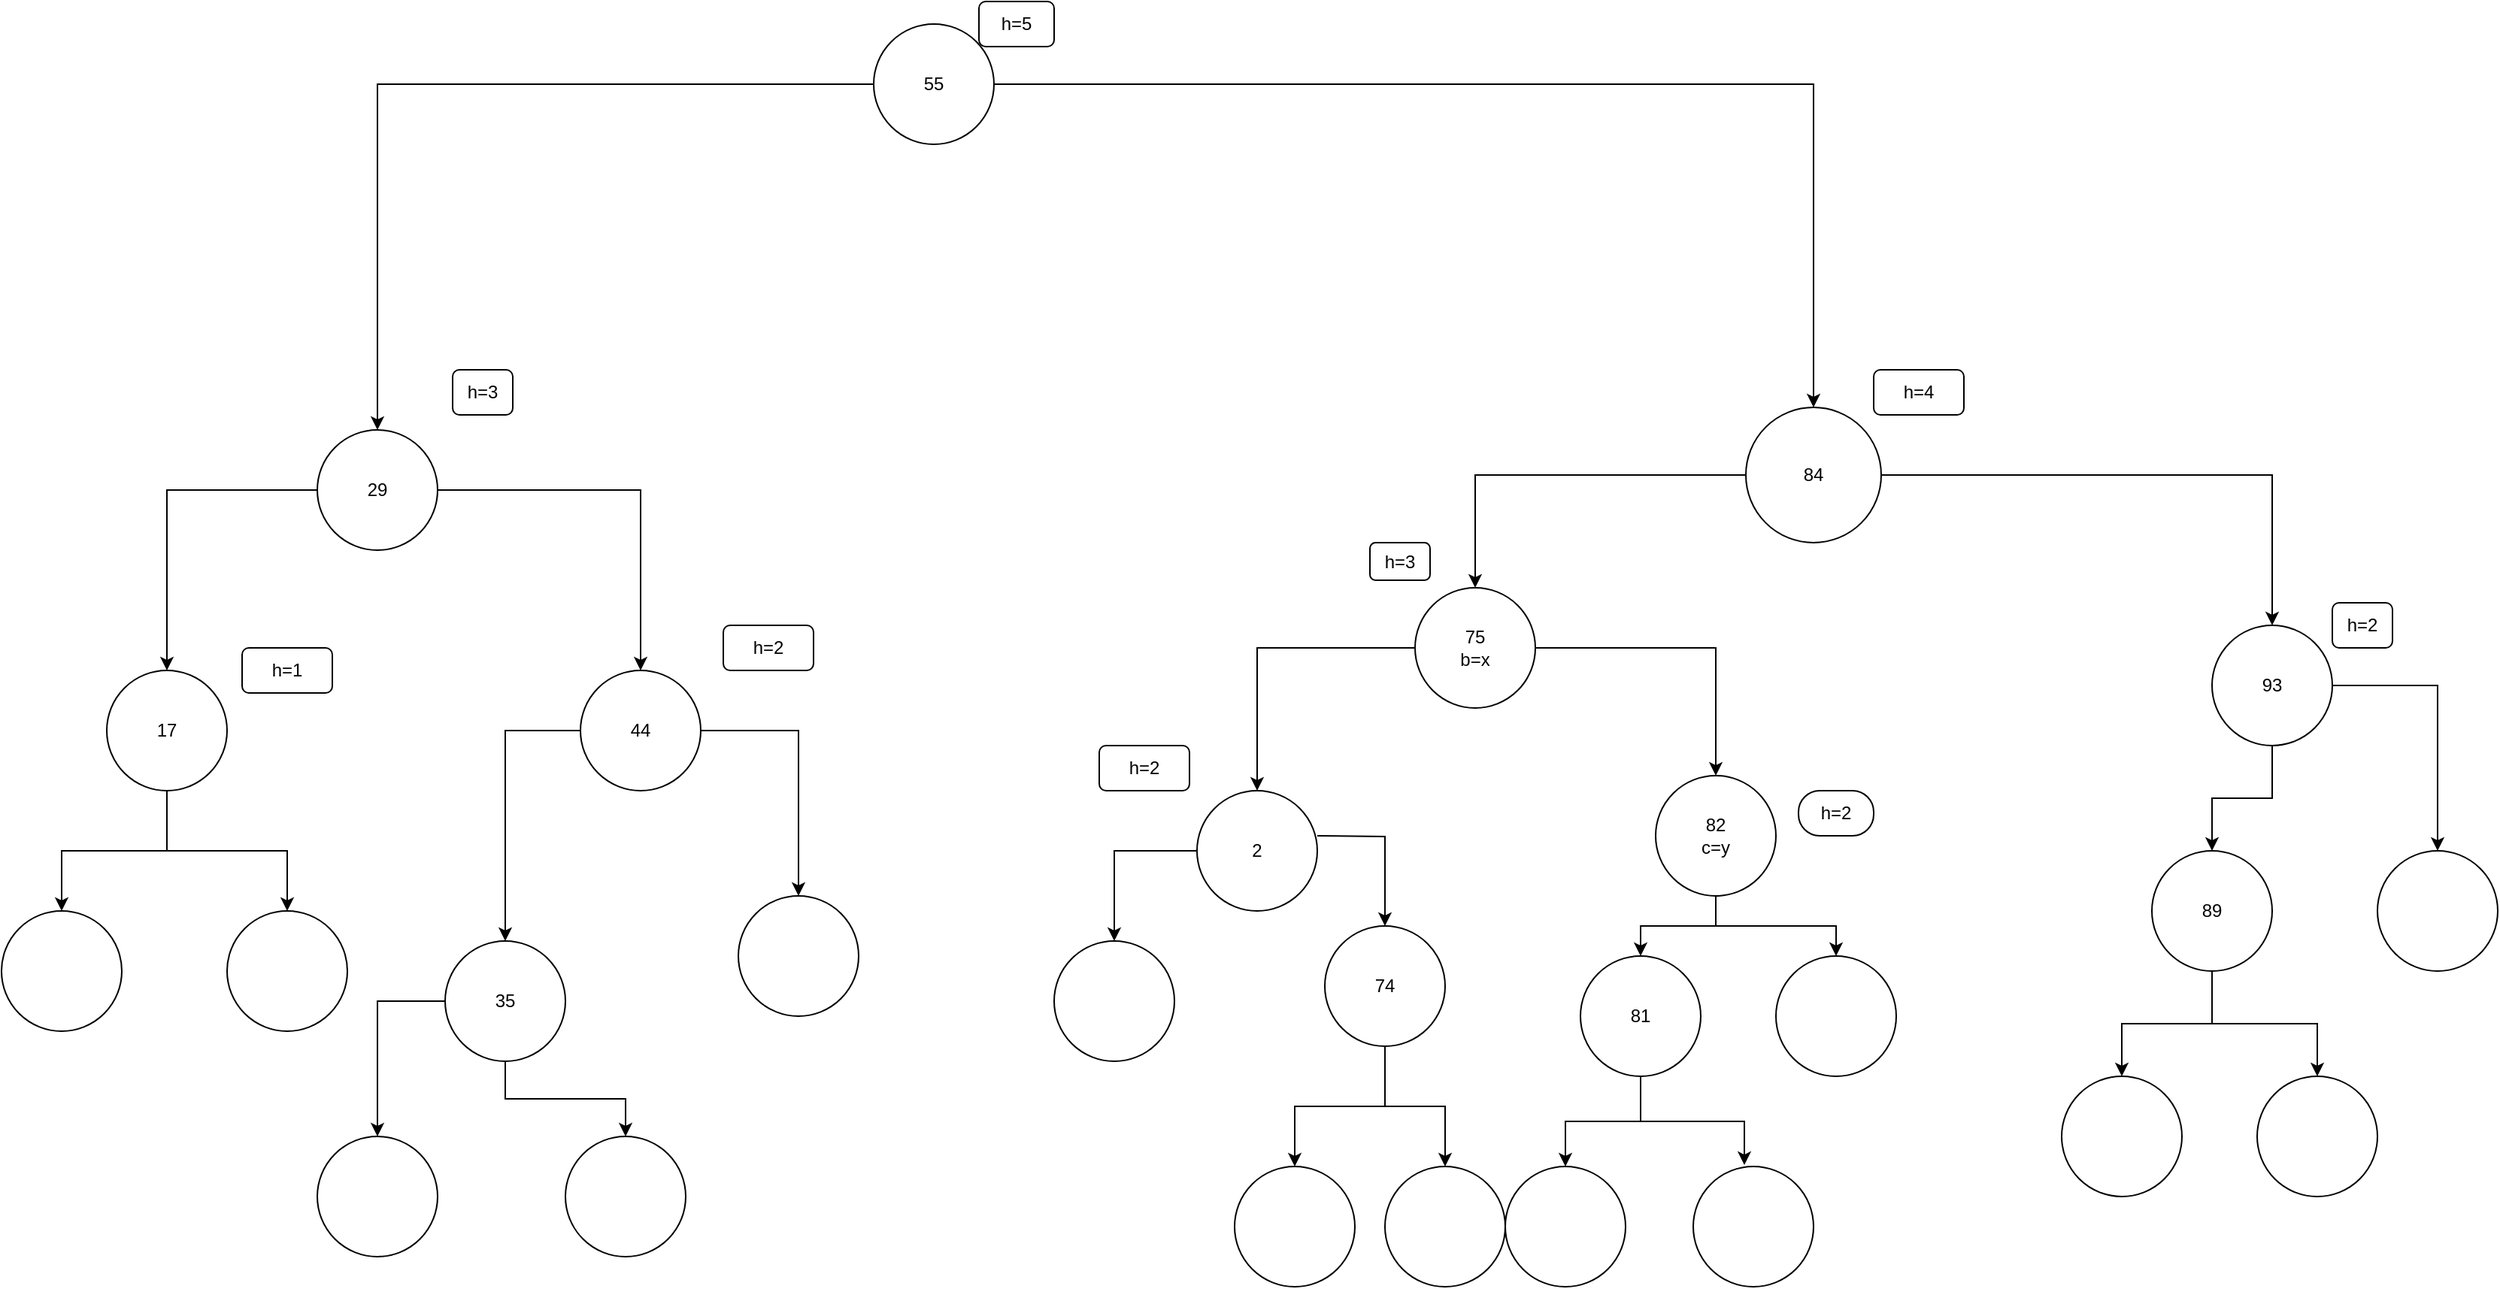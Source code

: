 <mxfile version="12.2.6" type="device" pages="1"><diagram id="rSM5MQSl2VUkAbih-8xd" name="Page-1"><mxGraphModel dx="1342" dy="1781" grid="1" gridSize="10" guides="1" tooltips="1" connect="1" arrows="1" fold="1" page="1" pageScale="1" pageWidth="850" pageHeight="1100" math="0" shadow="0"><root><mxCell id="0"/><mxCell id="1" parent="0"/><mxCell id="3jagtBA_lA7GFdcZ6Sih-13" value="" style="edgeStyle=orthogonalEdgeStyle;rounded=0;orthogonalLoop=1;jettySize=auto;html=1;entryX=0.5;entryY=0;entryDx=0;entryDy=0;" parent="1" source="3jagtBA_lA7GFdcZ6Sih-1" target="3jagtBA_lA7GFdcZ6Sih-2" edge="1"><mxGeometry relative="1" as="geometry"><mxPoint x="280" y="180" as="targetPoint"/></mxGeometry></mxCell><mxCell id="3jagtBA_lA7GFdcZ6Sih-46" value="" style="edgeStyle=orthogonalEdgeStyle;rounded=0;orthogonalLoop=1;jettySize=auto;html=1;entryX=0.5;entryY=0;entryDx=0;entryDy=0;" parent="1" source="3jagtBA_lA7GFdcZ6Sih-1" target="3jagtBA_lA7GFdcZ6Sih-30" edge="1"><mxGeometry relative="1" as="geometry"><mxPoint x="710" y="-30" as="targetPoint"/></mxGeometry></mxCell><mxCell id="3jagtBA_lA7GFdcZ6Sih-1" value="55" style="ellipse;whiteSpace=wrap;html=1;aspect=fixed;" parent="1" vertex="1"><mxGeometry x="550" y="-70" width="80" height="80" as="geometry"/></mxCell><mxCell id="3jagtBA_lA7GFdcZ6Sih-15" value="" style="edgeStyle=orthogonalEdgeStyle;rounded=0;orthogonalLoop=1;jettySize=auto;html=1;entryX=0.5;entryY=0;entryDx=0;entryDy=0;" parent="1" source="3jagtBA_lA7GFdcZ6Sih-2" target="3jagtBA_lA7GFdcZ6Sih-4" edge="1"><mxGeometry relative="1" as="geometry"><mxPoint x="220" y="360" as="targetPoint"/></mxGeometry></mxCell><mxCell id="3jagtBA_lA7GFdcZ6Sih-17" value="" style="edgeStyle=orthogonalEdgeStyle;rounded=0;orthogonalLoop=1;jettySize=auto;html=1;entryX=0.5;entryY=0;entryDx=0;entryDy=0;" parent="1" source="3jagtBA_lA7GFdcZ6Sih-2" target="3jagtBA_lA7GFdcZ6Sih-3" edge="1"><mxGeometry relative="1" as="geometry"><mxPoint x="340" y="240" as="targetPoint"/></mxGeometry></mxCell><mxCell id="3jagtBA_lA7GFdcZ6Sih-2" value="29" style="ellipse;whiteSpace=wrap;html=1;aspect=fixed;" parent="1" vertex="1"><mxGeometry x="180" y="200" width="80" height="80" as="geometry"/></mxCell><mxCell id="3jagtBA_lA7GFdcZ6Sih-23" value="" style="edgeStyle=orthogonalEdgeStyle;rounded=0;orthogonalLoop=1;jettySize=auto;html=1;entryX=0.5;entryY=0;entryDx=0;entryDy=0;" parent="1" source="3jagtBA_lA7GFdcZ6Sih-3" target="3jagtBA_lA7GFdcZ6Sih-7" edge="1"><mxGeometry relative="1" as="geometry"><mxPoint x="340" y="500" as="targetPoint"/></mxGeometry></mxCell><mxCell id="3jagtBA_lA7GFdcZ6Sih-25" value="" style="edgeStyle=orthogonalEdgeStyle;rounded=0;orthogonalLoop=1;jettySize=auto;html=1;entryX=0.5;entryY=0;entryDx=0;entryDy=0;" parent="1" source="3jagtBA_lA7GFdcZ6Sih-3" target="3jagtBA_lA7GFdcZ6Sih-10" edge="1"><mxGeometry relative="1" as="geometry"><mxPoint x="515" y="400" as="targetPoint"/></mxGeometry></mxCell><mxCell id="3jagtBA_lA7GFdcZ6Sih-3" value="44" style="ellipse;whiteSpace=wrap;html=1;aspect=fixed;" parent="1" vertex="1"><mxGeometry x="355" y="360" width="80" height="80" as="geometry"/></mxCell><mxCell id="3jagtBA_lA7GFdcZ6Sih-19" value="" style="edgeStyle=orthogonalEdgeStyle;rounded=0;orthogonalLoop=1;jettySize=auto;html=1;entryX=0.5;entryY=0;entryDx=0;entryDy=0;" parent="1" source="3jagtBA_lA7GFdcZ6Sih-4" target="3jagtBA_lA7GFdcZ6Sih-6" edge="1"><mxGeometry relative="1" as="geometry"><mxPoint x="50" y="510" as="targetPoint"/></mxGeometry></mxCell><mxCell id="3jagtBA_lA7GFdcZ6Sih-21" value="" style="edgeStyle=orthogonalEdgeStyle;rounded=0;orthogonalLoop=1;jettySize=auto;html=1;entryX=0.5;entryY=0;entryDx=0;entryDy=0;" parent="1" source="3jagtBA_lA7GFdcZ6Sih-4" target="3jagtBA_lA7GFdcZ6Sih-5" edge="1"><mxGeometry relative="1" as="geometry"><mxPoint x="200" y="400" as="targetPoint"/></mxGeometry></mxCell><mxCell id="3jagtBA_lA7GFdcZ6Sih-4" value="17" style="ellipse;whiteSpace=wrap;html=1;aspect=fixed;" parent="1" vertex="1"><mxGeometry x="40" y="360" width="80" height="80" as="geometry"/></mxCell><mxCell id="3jagtBA_lA7GFdcZ6Sih-5" value="" style="ellipse;whiteSpace=wrap;html=1;aspect=fixed;" parent="1" vertex="1"><mxGeometry x="120" y="520" width="80" height="80" as="geometry"/></mxCell><mxCell id="3jagtBA_lA7GFdcZ6Sih-6" value="" style="ellipse;whiteSpace=wrap;html=1;aspect=fixed;" parent="1" vertex="1"><mxGeometry x="-30" y="520" width="80" height="80" as="geometry"/></mxCell><mxCell id="3jagtBA_lA7GFdcZ6Sih-27" value="" style="edgeStyle=orthogonalEdgeStyle;rounded=0;orthogonalLoop=1;jettySize=auto;html=1;entryX=0.5;entryY=0;entryDx=0;entryDy=0;" parent="1" source="3jagtBA_lA7GFdcZ6Sih-7" target="3jagtBA_lA7GFdcZ6Sih-9" edge="1"><mxGeometry relative="1" as="geometry"><mxPoint x="310" y="670" as="targetPoint"/></mxGeometry></mxCell><mxCell id="3jagtBA_lA7GFdcZ6Sih-29" value="" style="edgeStyle=orthogonalEdgeStyle;rounded=0;orthogonalLoop=1;jettySize=auto;html=1;entryX=0.5;entryY=0;entryDx=0;entryDy=0;" parent="1" source="3jagtBA_lA7GFdcZ6Sih-7" target="3jagtBA_lA7GFdcZ6Sih-8" edge="1"><mxGeometry relative="1" as="geometry"><mxPoint x="430" y="550" as="targetPoint"/></mxGeometry></mxCell><mxCell id="3jagtBA_lA7GFdcZ6Sih-7" value="35" style="ellipse;whiteSpace=wrap;html=1;aspect=fixed;" parent="1" vertex="1"><mxGeometry x="265" y="540" width="80" height="80" as="geometry"/></mxCell><mxCell id="3jagtBA_lA7GFdcZ6Sih-8" value="" style="ellipse;whiteSpace=wrap;html=1;aspect=fixed;" parent="1" vertex="1"><mxGeometry x="345" y="670" width="80" height="80" as="geometry"/></mxCell><mxCell id="3jagtBA_lA7GFdcZ6Sih-9" value="" style="ellipse;whiteSpace=wrap;html=1;aspect=fixed;" parent="1" vertex="1"><mxGeometry x="180" y="670" width="80" height="80" as="geometry"/></mxCell><mxCell id="3jagtBA_lA7GFdcZ6Sih-10" value="" style="ellipse;whiteSpace=wrap;html=1;aspect=fixed;" parent="1" vertex="1"><mxGeometry x="460" y="510" width="80" height="80" as="geometry"/></mxCell><mxCell id="3jagtBA_lA7GFdcZ6Sih-48" value="" style="edgeStyle=orthogonalEdgeStyle;rounded=0;orthogonalLoop=1;jettySize=auto;html=1;entryX=0.5;entryY=0;entryDx=0;entryDy=0;" parent="1" source="3jagtBA_lA7GFdcZ6Sih-30" target="3jagtBA_lA7GFdcZ6Sih-42" edge="1"><mxGeometry relative="1" as="geometry"><mxPoint x="1140" y="165" as="targetPoint"/></mxGeometry></mxCell><mxCell id="Hi7_7_By8tl7kdlrNcNP-16" value="" style="edgeStyle=orthogonalEdgeStyle;rounded=0;orthogonalLoop=1;jettySize=auto;html=1;entryX=0.5;entryY=0;entryDx=0;entryDy=0;" parent="1" source="3jagtBA_lA7GFdcZ6Sih-30" target="3jagtBA_lA7GFdcZ6Sih-43" edge="1"><mxGeometry relative="1" as="geometry"><mxPoint x="1050" y="230" as="targetPoint"/></mxGeometry></mxCell><mxCell id="3jagtBA_lA7GFdcZ6Sih-30" value="84" style="ellipse;whiteSpace=wrap;html=1;aspect=fixed;" parent="1" vertex="1"><mxGeometry x="1130" y="185" width="90" height="90" as="geometry"/></mxCell><mxCell id="3jagtBA_lA7GFdcZ6Sih-31" value="2" style="ellipse;whiteSpace=wrap;html=1;aspect=fixed;" parent="1" vertex="1"><mxGeometry x="765" y="440" width="80" height="80" as="geometry"/></mxCell><mxCell id="Hi7_7_By8tl7kdlrNcNP-29" value="" style="edgeStyle=orthogonalEdgeStyle;rounded=0;orthogonalLoop=1;jettySize=auto;html=1;entryX=0.5;entryY=0;entryDx=0;entryDy=0;" parent="1" source="3jagtBA_lA7GFdcZ6Sih-32" target="3jagtBA_lA7GFdcZ6Sih-36" edge="1"><mxGeometry relative="1" as="geometry"><mxPoint x="1110" y="590" as="targetPoint"/></mxGeometry></mxCell><mxCell id="Hi7_7_By8tl7kdlrNcNP-31" value="" style="edgeStyle=orthogonalEdgeStyle;rounded=0;orthogonalLoop=1;jettySize=auto;html=1;entryX=0.5;entryY=0;entryDx=0;entryDy=0;" parent="1" source="3jagtBA_lA7GFdcZ6Sih-32" target="3jagtBA_lA7GFdcZ6Sih-35" edge="1"><mxGeometry relative="1" as="geometry"><mxPoint x="1230" y="470" as="targetPoint"/></mxGeometry></mxCell><mxCell id="3jagtBA_lA7GFdcZ6Sih-32" value="82&lt;br&gt;c=y" style="ellipse;whiteSpace=wrap;html=1;aspect=fixed;" parent="1" vertex="1"><mxGeometry x="1070" y="430" width="80" height="80" as="geometry"/></mxCell><mxCell id="3jagtBA_lA7GFdcZ6Sih-33" value="" style="ellipse;whiteSpace=wrap;html=1;aspect=fixed;" parent="1" vertex="1"><mxGeometry x="670" y="540" width="80" height="80" as="geometry"/></mxCell><mxCell id="3jagtBA_lA7GFdcZ6Sih-35" value="" style="ellipse;whiteSpace=wrap;html=1;aspect=fixed;" parent="1" vertex="1"><mxGeometry x="1150" y="550" width="80" height="80" as="geometry"/></mxCell><mxCell id="Hi7_7_By8tl7kdlrNcNP-18" value="" style="edgeStyle=orthogonalEdgeStyle;rounded=0;orthogonalLoop=1;jettySize=auto;html=1;entryX=0.5;entryY=0;entryDx=0;entryDy=0;" parent="1" source="3jagtBA_lA7GFdcZ6Sih-43" target="3jagtBA_lA7GFdcZ6Sih-32" edge="1"><mxGeometry relative="1" as="geometry"><mxPoint x="1070" y="345" as="targetPoint"/></mxGeometry></mxCell><mxCell id="Hi7_7_By8tl7kdlrNcNP-20" value="" style="edgeStyle=orthogonalEdgeStyle;rounded=0;orthogonalLoop=1;jettySize=auto;html=1;entryX=0.5;entryY=0;entryDx=0;entryDy=0;" parent="1" source="3jagtBA_lA7GFdcZ6Sih-43" target="3jagtBA_lA7GFdcZ6Sih-31" edge="1"><mxGeometry relative="1" as="geometry"><mxPoint x="805" y="430" as="targetPoint"/></mxGeometry></mxCell><mxCell id="3jagtBA_lA7GFdcZ6Sih-43" value="75&lt;br&gt;b=x" style="ellipse;whiteSpace=wrap;html=1;aspect=fixed;" parent="1" vertex="1"><mxGeometry x="910" y="305" width="80" height="80" as="geometry"/></mxCell><mxCell id="Hi7_7_By8tl7kdlrNcNP-33" value="" style="edgeStyle=orthogonalEdgeStyle;rounded=0;orthogonalLoop=1;jettySize=auto;html=1;entryX=0.5;entryY=0;entryDx=0;entryDy=0;" parent="1" source="3jagtBA_lA7GFdcZ6Sih-36" target="3jagtBA_lA7GFdcZ6Sih-38" edge="1"><mxGeometry relative="1" as="geometry"><mxPoint x="1040" y="710" as="targetPoint"/></mxGeometry></mxCell><mxCell id="Hi7_7_By8tl7kdlrNcNP-34" value="" style="edgeStyle=orthogonalEdgeStyle;rounded=0;orthogonalLoop=1;jettySize=auto;html=1;entryX=0.425;entryY=-0.012;entryDx=0;entryDy=0;entryPerimeter=0;" parent="1" source="3jagtBA_lA7GFdcZ6Sih-36" target="3jagtBA_lA7GFdcZ6Sih-39" edge="1"><mxGeometry relative="1" as="geometry"/></mxCell><mxCell id="3jagtBA_lA7GFdcZ6Sih-36" value="81" style="ellipse;whiteSpace=wrap;html=1;aspect=fixed;" parent="1" vertex="1"><mxGeometry x="1020" y="550" width="80" height="80" as="geometry"/></mxCell><mxCell id="2si2dEF9ZpmXNxlwM2bT-6" value="" style="edgeStyle=orthogonalEdgeStyle;rounded=0;orthogonalLoop=1;jettySize=auto;html=1;" edge="1" parent="1" source="3jagtBA_lA7GFdcZ6Sih-37" target="2si2dEF9ZpmXNxlwM2bT-5"><mxGeometry relative="1" as="geometry"/></mxCell><mxCell id="2si2dEF9ZpmXNxlwM2bT-9" value="" style="edgeStyle=orthogonalEdgeStyle;rounded=0;orthogonalLoop=1;jettySize=auto;html=1;" edge="1" parent="1" source="3jagtBA_lA7GFdcZ6Sih-37" target="2si2dEF9ZpmXNxlwM2bT-7"><mxGeometry relative="1" as="geometry"/></mxCell><mxCell id="3jagtBA_lA7GFdcZ6Sih-37" value="74" style="ellipse;whiteSpace=wrap;html=1;aspect=fixed;" parent="1" vertex="1"><mxGeometry x="850" y="530" width="80" height="80" as="geometry"/></mxCell><mxCell id="2si2dEF9ZpmXNxlwM2bT-5" value="" style="ellipse;whiteSpace=wrap;html=1;aspect=fixed;" vertex="1" parent="1"><mxGeometry x="790" y="690" width="80" height="80" as="geometry"/></mxCell><mxCell id="2si2dEF9ZpmXNxlwM2bT-7" value="" style="ellipse;whiteSpace=wrap;html=1;aspect=fixed;" vertex="1" parent="1"><mxGeometry x="890" y="690" width="80" height="80" as="geometry"/></mxCell><mxCell id="3jagtBA_lA7GFdcZ6Sih-38" value="" style="ellipse;whiteSpace=wrap;html=1;aspect=fixed;" parent="1" vertex="1"><mxGeometry x="970" y="690" width="80" height="80" as="geometry"/></mxCell><mxCell id="3jagtBA_lA7GFdcZ6Sih-39" value="" style="ellipse;whiteSpace=wrap;html=1;aspect=fixed;" parent="1" vertex="1"><mxGeometry x="1095" y="690" width="80" height="80" as="geometry"/></mxCell><mxCell id="3jagtBA_lA7GFdcZ6Sih-79" value="" style="edgeStyle=orthogonalEdgeStyle;rounded=0;orthogonalLoop=1;jettySize=auto;html=1;" parent="1" source="3jagtBA_lA7GFdcZ6Sih-40" target="3jagtBA_lA7GFdcZ6Sih-78" edge="1"><mxGeometry relative="1" as="geometry"/></mxCell><mxCell id="3jagtBA_lA7GFdcZ6Sih-81" value="" style="edgeStyle=orthogonalEdgeStyle;rounded=0;orthogonalLoop=1;jettySize=auto;html=1;" parent="1" source="3jagtBA_lA7GFdcZ6Sih-40" target="3jagtBA_lA7GFdcZ6Sih-80" edge="1"><mxGeometry relative="1" as="geometry"/></mxCell><mxCell id="3jagtBA_lA7GFdcZ6Sih-40" value="89" style="ellipse;whiteSpace=wrap;html=1;aspect=fixed;" parent="1" vertex="1"><mxGeometry x="1400" y="480" width="80" height="80" as="geometry"/></mxCell><mxCell id="3jagtBA_lA7GFdcZ6Sih-80" value="" style="ellipse;whiteSpace=wrap;html=1;aspect=fixed;" parent="1" vertex="1"><mxGeometry x="1340" y="630" width="80" height="80" as="geometry"/></mxCell><mxCell id="3jagtBA_lA7GFdcZ6Sih-78" value="" style="ellipse;whiteSpace=wrap;html=1;aspect=fixed;" parent="1" vertex="1"><mxGeometry x="1470" y="630" width="80" height="80" as="geometry"/></mxCell><mxCell id="Hi7_7_By8tl7kdlrNcNP-22" value="" style="edgeStyle=orthogonalEdgeStyle;rounded=0;orthogonalLoop=1;jettySize=auto;html=1;entryX=0.5;entryY=0;entryDx=0;entryDy=0;" parent="1" target="3jagtBA_lA7GFdcZ6Sih-37" edge="1"><mxGeometry relative="1" as="geometry"><mxPoint x="925" y="470" as="targetPoint"/><mxPoint x="845" y="470" as="sourcePoint"/></mxGeometry></mxCell><mxCell id="Hi7_7_By8tl7kdlrNcNP-23" value="" style="edgeStyle=orthogonalEdgeStyle;rounded=0;orthogonalLoop=1;jettySize=auto;html=1;exitX=0;exitY=0.5;exitDx=0;exitDy=0;entryX=0.5;entryY=0;entryDx=0;entryDy=0;" parent="1" source="3jagtBA_lA7GFdcZ6Sih-31" target="3jagtBA_lA7GFdcZ6Sih-33" edge="1"><mxGeometry relative="1" as="geometry"><mxPoint x="765" y="470" as="sourcePoint"/><mxPoint x="710" y="540" as="targetPoint"/></mxGeometry></mxCell><mxCell id="3jagtBA_lA7GFdcZ6Sih-75" value="" style="edgeStyle=orthogonalEdgeStyle;rounded=0;orthogonalLoop=1;jettySize=auto;html=1;entryX=0.5;entryY=0;entryDx=0;entryDy=0;" parent="1" source="3jagtBA_lA7GFdcZ6Sih-42" target="3jagtBA_lA7GFdcZ6Sih-40" edge="1"><mxGeometry relative="1" as="geometry"><mxPoint x="1360" y="400" as="targetPoint"/></mxGeometry></mxCell><mxCell id="3jagtBA_lA7GFdcZ6Sih-77" value="" style="edgeStyle=orthogonalEdgeStyle;rounded=0;orthogonalLoop=1;jettySize=auto;html=1;" parent="1" source="3jagtBA_lA7GFdcZ6Sih-42" target="3jagtBA_lA7GFdcZ6Sih-76" edge="1"><mxGeometry relative="1" as="geometry"/></mxCell><mxCell id="3jagtBA_lA7GFdcZ6Sih-42" value="93" style="ellipse;whiteSpace=wrap;html=1;aspect=fixed;" parent="1" vertex="1"><mxGeometry x="1440" y="330" width="80" height="80" as="geometry"/></mxCell><mxCell id="3jagtBA_lA7GFdcZ6Sih-76" value="" style="ellipse;whiteSpace=wrap;html=1;aspect=fixed;" parent="1" vertex="1"><mxGeometry x="1550" y="480" width="80" height="80" as="geometry"/></mxCell><mxCell id="Hi7_7_By8tl7kdlrNcNP-1" value="h=1" style="rounded=1;whiteSpace=wrap;html=1;" parent="1" vertex="1"><mxGeometry x="130" y="345" width="60" height="30" as="geometry"/></mxCell><mxCell id="Hi7_7_By8tl7kdlrNcNP-2" value="h=2" style="rounded=1;whiteSpace=wrap;html=1;arcSize=47;" parent="1" vertex="1"><mxGeometry x="1165" y="440" width="50" height="30" as="geometry"/></mxCell><mxCell id="Hi7_7_By8tl7kdlrNcNP-3" value="h=2" style="rounded=1;whiteSpace=wrap;html=1;" parent="1" vertex="1"><mxGeometry x="450" y="330" width="60" height="30" as="geometry"/></mxCell><mxCell id="Hi7_7_By8tl7kdlrNcNP-4" value="h=3" style="rounded=1;whiteSpace=wrap;html=1;" parent="1" vertex="1"><mxGeometry x="270" y="160" width="40" height="30" as="geometry"/></mxCell><mxCell id="Hi7_7_By8tl7kdlrNcNP-5" value="h=2" style="rounded=1;whiteSpace=wrap;html=1;" parent="1" vertex="1"><mxGeometry x="700" y="410" width="60" height="30" as="geometry"/></mxCell><mxCell id="Hi7_7_By8tl7kdlrNcNP-6" value="h=3" style="rounded=1;whiteSpace=wrap;html=1;" parent="1" vertex="1"><mxGeometry x="880" y="275" width="40" height="25" as="geometry"/></mxCell><mxCell id="Hi7_7_By8tl7kdlrNcNP-7" value="h=2" style="rounded=1;whiteSpace=wrap;html=1;" parent="1" vertex="1"><mxGeometry x="1520" y="315" width="40" height="30" as="geometry"/></mxCell><mxCell id="Hi7_7_By8tl7kdlrNcNP-8" value="h=4" style="rounded=1;whiteSpace=wrap;html=1;" parent="1" vertex="1"><mxGeometry x="1215" y="160" width="60" height="30" as="geometry"/></mxCell><mxCell id="Hi7_7_By8tl7kdlrNcNP-9" value="h=5" style="rounded=1;whiteSpace=wrap;html=1;" parent="1" vertex="1"><mxGeometry x="620" y="-85" width="50" height="30" as="geometry"/></mxCell></root></mxGraphModel></diagram></mxfile>